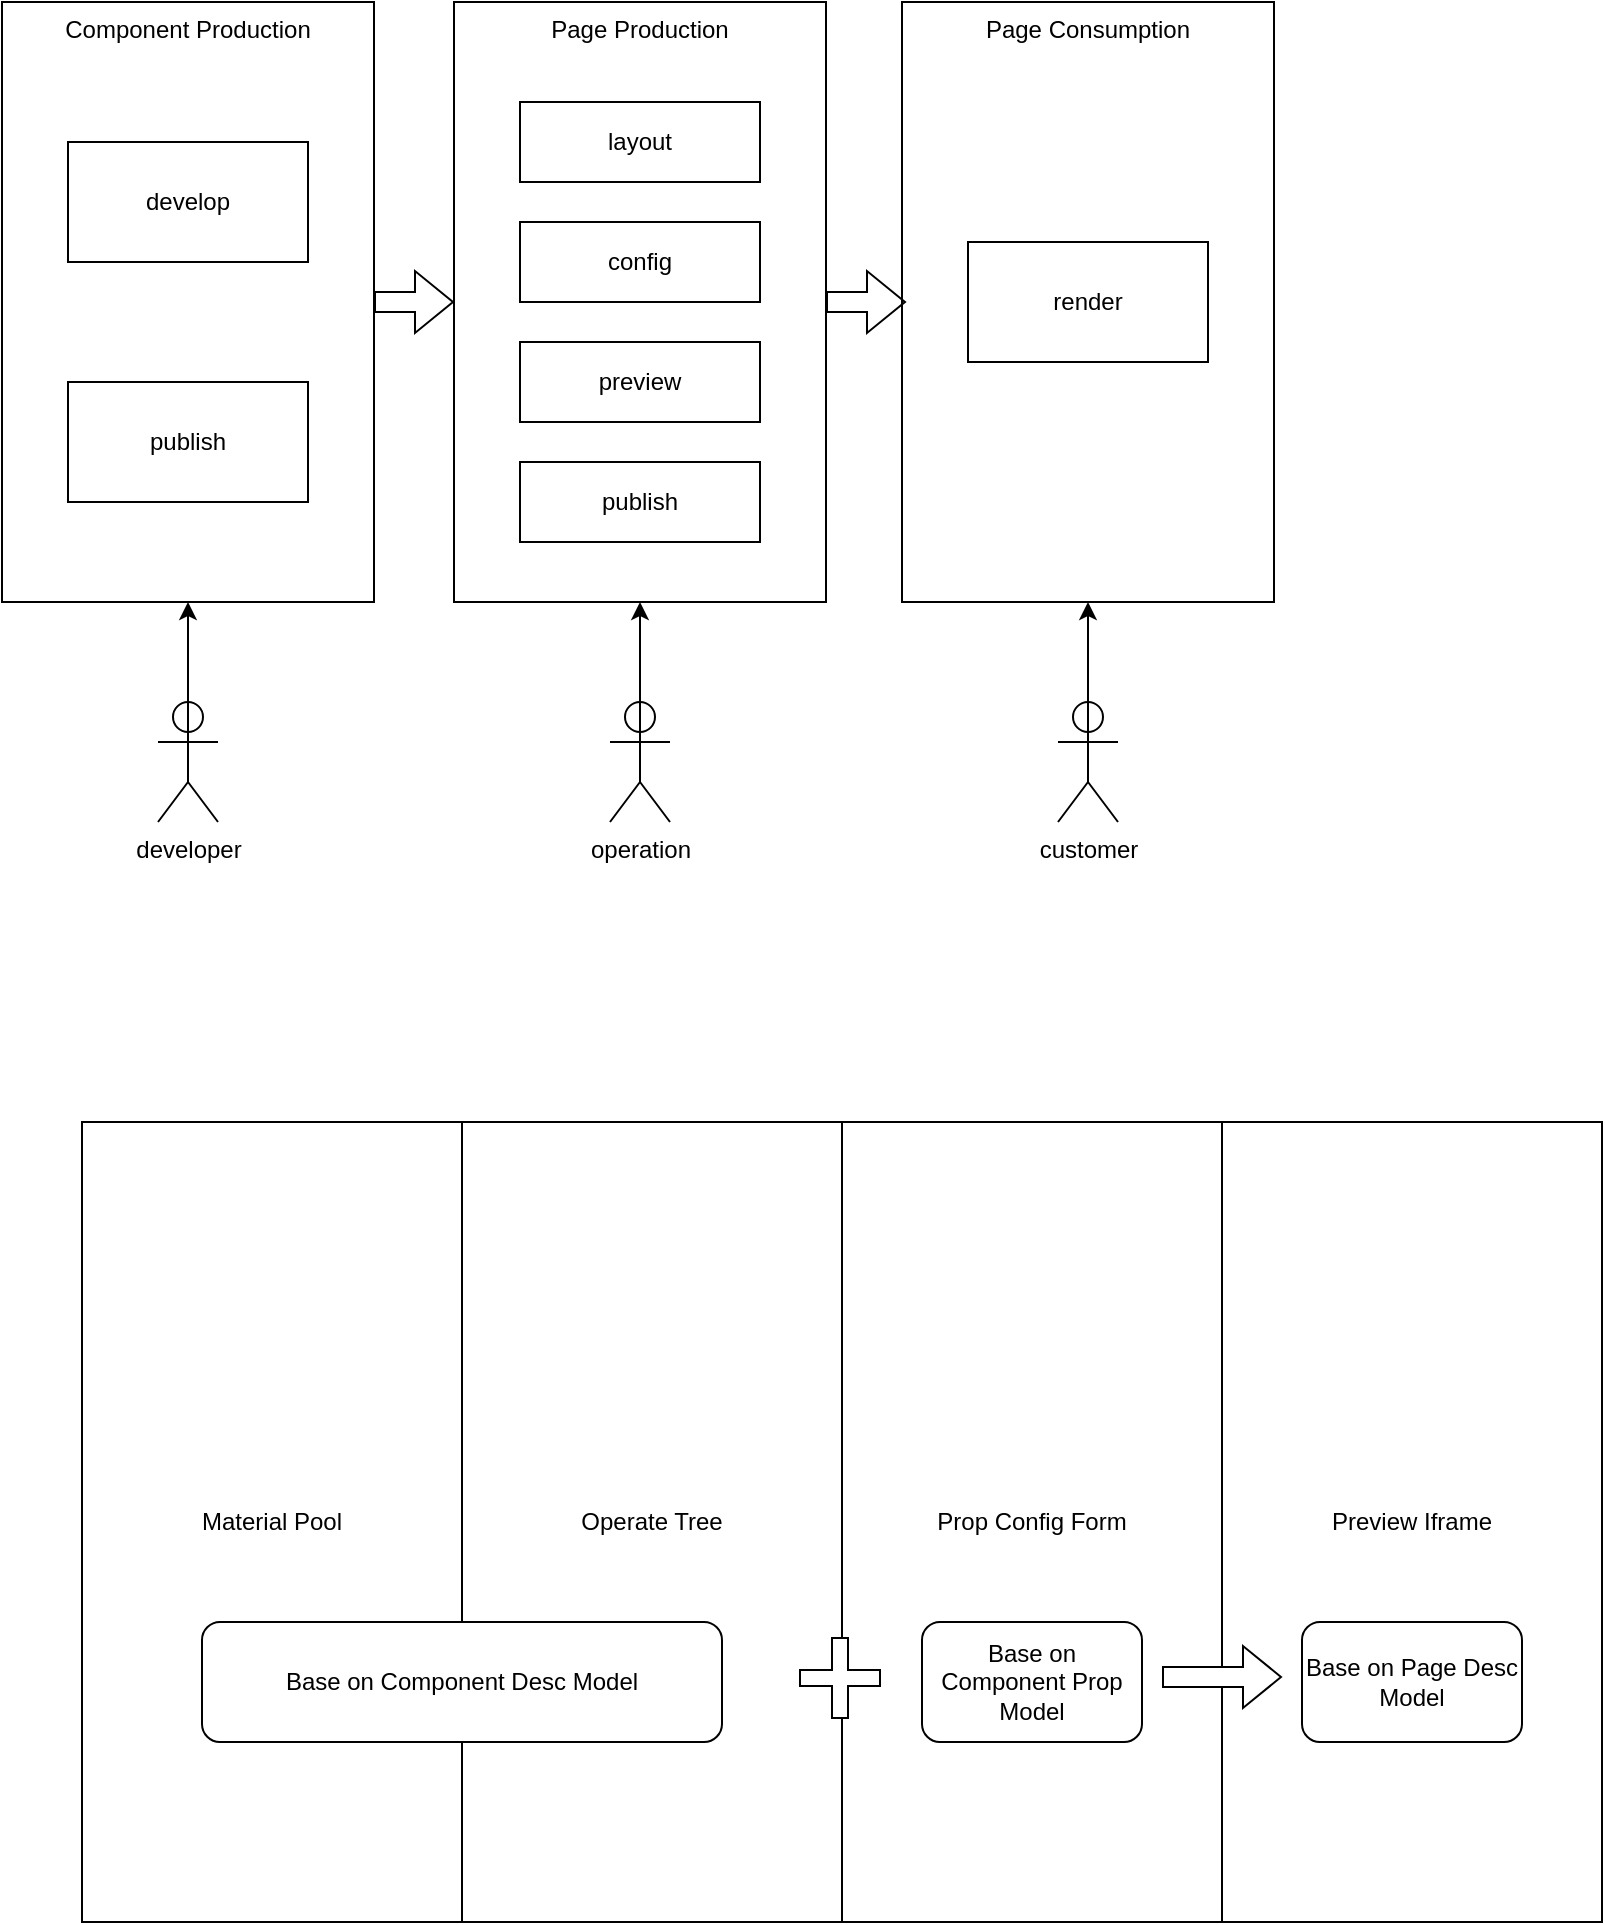 <mxfile version="20.0.4" type="github">
  <diagram id="PCFFjkg9Jv1gXW4gGNiH" name="Page-1">
    <mxGraphModel dx="1186" dy="764" grid="1" gridSize="10" guides="1" tooltips="1" connect="1" arrows="1" fold="1" page="1" pageScale="1" pageWidth="827" pageHeight="1169" math="0" shadow="0">
      <root>
        <mxCell id="0" />
        <mxCell id="1" parent="0" />
        <mxCell id="DFM9-NTpDsd31qXUWvBV-4" value="Component Production" style="rounded=0;whiteSpace=wrap;html=1;verticalAlign=top;" vertex="1" parent="1">
          <mxGeometry x="120" y="160" width="186" height="300" as="geometry" />
        </mxCell>
        <mxCell id="DFM9-NTpDsd31qXUWvBV-5" value="develop" style="rounded=0;whiteSpace=wrap;html=1;" vertex="1" parent="1">
          <mxGeometry x="153" y="230" width="120" height="60" as="geometry" />
        </mxCell>
        <mxCell id="DFM9-NTpDsd31qXUWvBV-6" value="publish" style="rounded=0;whiteSpace=wrap;html=1;" vertex="1" parent="1">
          <mxGeometry x="153" y="350" width="120" height="60" as="geometry" />
        </mxCell>
        <mxCell id="DFM9-NTpDsd31qXUWvBV-8" value="Page Production" style="rounded=0;whiteSpace=wrap;html=1;verticalAlign=top;" vertex="1" parent="1">
          <mxGeometry x="346" y="160" width="186" height="300" as="geometry" />
        </mxCell>
        <mxCell id="DFM9-NTpDsd31qXUWvBV-9" value="Page&amp;nbsp;Consumption" style="rounded=0;whiteSpace=wrap;html=1;verticalAlign=top;" vertex="1" parent="1">
          <mxGeometry x="570" y="160" width="186" height="300" as="geometry" />
        </mxCell>
        <mxCell id="DFM9-NTpDsd31qXUWvBV-10" value="developer" style="shape=umlActor;verticalLabelPosition=bottom;verticalAlign=top;html=1;outlineConnect=0;" vertex="1" parent="1">
          <mxGeometry x="198" y="510" width="30" height="60" as="geometry" />
        </mxCell>
        <mxCell id="DFM9-NTpDsd31qXUWvBV-11" value="operation" style="shape=umlActor;verticalLabelPosition=bottom;verticalAlign=top;html=1;outlineConnect=0;" vertex="1" parent="1">
          <mxGeometry x="424" y="510" width="30" height="60" as="geometry" />
        </mxCell>
        <mxCell id="DFM9-NTpDsd31qXUWvBV-12" value="customer" style="shape=umlActor;verticalLabelPosition=bottom;verticalAlign=top;html=1;outlineConnect=0;" vertex="1" parent="1">
          <mxGeometry x="648" y="510" width="30" height="60" as="geometry" />
        </mxCell>
        <mxCell id="DFM9-NTpDsd31qXUWvBV-15" value="layout" style="rounded=0;whiteSpace=wrap;html=1;" vertex="1" parent="1">
          <mxGeometry x="379" y="210" width="120" height="40" as="geometry" />
        </mxCell>
        <mxCell id="DFM9-NTpDsd31qXUWvBV-16" value="config" style="rounded=0;whiteSpace=wrap;html=1;" vertex="1" parent="1">
          <mxGeometry x="379" y="270" width="120" height="40" as="geometry" />
        </mxCell>
        <mxCell id="DFM9-NTpDsd31qXUWvBV-17" value="preview" style="rounded=0;whiteSpace=wrap;html=1;" vertex="1" parent="1">
          <mxGeometry x="379" y="330" width="120" height="40" as="geometry" />
        </mxCell>
        <mxCell id="DFM9-NTpDsd31qXUWvBV-18" value="publish" style="rounded=0;whiteSpace=wrap;html=1;" vertex="1" parent="1">
          <mxGeometry x="379" y="390" width="120" height="40" as="geometry" />
        </mxCell>
        <mxCell id="DFM9-NTpDsd31qXUWvBV-19" value="render" style="rounded=0;whiteSpace=wrap;html=1;" vertex="1" parent="1">
          <mxGeometry x="603" y="280" width="120" height="60" as="geometry" />
        </mxCell>
        <mxCell id="DFM9-NTpDsd31qXUWvBV-20" value="" style="shape=flexArrow;endArrow=classic;html=1;rounded=0;exitX=1;exitY=0.5;exitDx=0;exitDy=0;entryX=0;entryY=0.5;entryDx=0;entryDy=0;" edge="1" parent="1" source="DFM9-NTpDsd31qXUWvBV-4" target="DFM9-NTpDsd31qXUWvBV-8">
          <mxGeometry width="50" height="50" relative="1" as="geometry">
            <mxPoint x="50" y="390" as="sourcePoint" />
            <mxPoint x="100" y="340" as="targetPoint" />
          </mxGeometry>
        </mxCell>
        <mxCell id="DFM9-NTpDsd31qXUWvBV-21" value="" style="shape=flexArrow;endArrow=classic;html=1;rounded=0;exitX=1;exitY=0.5;exitDx=0;exitDy=0;entryX=0;entryY=0.5;entryDx=0;entryDy=0;" edge="1" parent="1">
          <mxGeometry width="50" height="50" relative="1" as="geometry">
            <mxPoint x="532" y="310" as="sourcePoint" />
            <mxPoint x="572" y="310" as="targetPoint" />
          </mxGeometry>
        </mxCell>
        <mxCell id="DFM9-NTpDsd31qXUWvBV-22" value="" style="endArrow=classic;html=1;rounded=0;exitX=0.5;exitY=0.5;exitDx=0;exitDy=0;exitPerimeter=0;entryX=0.5;entryY=1;entryDx=0;entryDy=0;" edge="1" parent="1" source="DFM9-NTpDsd31qXUWvBV-10" target="DFM9-NTpDsd31qXUWvBV-4">
          <mxGeometry width="50" height="50" relative="1" as="geometry">
            <mxPoint x="300" y="560" as="sourcePoint" />
            <mxPoint x="350" y="510" as="targetPoint" />
          </mxGeometry>
        </mxCell>
        <mxCell id="DFM9-NTpDsd31qXUWvBV-24" value="" style="endArrow=classic;html=1;rounded=0;exitX=0.5;exitY=0.5;exitDx=0;exitDy=0;exitPerimeter=0;entryX=0.5;entryY=1;entryDx=0;entryDy=0;" edge="1" parent="1" source="DFM9-NTpDsd31qXUWvBV-11" target="DFM9-NTpDsd31qXUWvBV-8">
          <mxGeometry width="50" height="50" relative="1" as="geometry">
            <mxPoint x="223" y="550" as="sourcePoint" />
            <mxPoint x="223" y="470" as="targetPoint" />
          </mxGeometry>
        </mxCell>
        <mxCell id="DFM9-NTpDsd31qXUWvBV-25" value="" style="endArrow=classic;html=1;rounded=0;exitX=0.5;exitY=0.5;exitDx=0;exitDy=0;exitPerimeter=0;entryX=0.5;entryY=1;entryDx=0;entryDy=0;" edge="1" parent="1" source="DFM9-NTpDsd31qXUWvBV-12" target="DFM9-NTpDsd31qXUWvBV-9">
          <mxGeometry width="50" height="50" relative="1" as="geometry">
            <mxPoint x="449" y="550" as="sourcePoint" />
            <mxPoint x="449" y="470" as="targetPoint" />
          </mxGeometry>
        </mxCell>
        <mxCell id="DFM9-NTpDsd31qXUWvBV-26" value="" style="rounded=0;whiteSpace=wrap;html=1;" vertex="1" parent="1">
          <mxGeometry x="160" y="720" width="760" height="400" as="geometry" />
        </mxCell>
        <mxCell id="DFM9-NTpDsd31qXUWvBV-27" value="Material Pool" style="rounded=0;whiteSpace=wrap;html=1;" vertex="1" parent="1">
          <mxGeometry x="160" y="720" width="190" height="400" as="geometry" />
        </mxCell>
        <mxCell id="DFM9-NTpDsd31qXUWvBV-28" value="Operate Tree" style="rounded=0;whiteSpace=wrap;html=1;" vertex="1" parent="1">
          <mxGeometry x="350" y="720" width="190" height="400" as="geometry" />
        </mxCell>
        <mxCell id="DFM9-NTpDsd31qXUWvBV-29" value="Prop Config Form" style="rounded=0;whiteSpace=wrap;html=1;" vertex="1" parent="1">
          <mxGeometry x="540" y="720" width="190" height="400" as="geometry" />
        </mxCell>
        <mxCell id="DFM9-NTpDsd31qXUWvBV-30" value="Preview Iframe" style="rounded=0;whiteSpace=wrap;html=1;" vertex="1" parent="1">
          <mxGeometry x="730" y="720" width="190" height="400" as="geometry" />
        </mxCell>
        <mxCell id="DFM9-NTpDsd31qXUWvBV-31" value="Base on Component Desc Model" style="rounded=1;whiteSpace=wrap;html=1;" vertex="1" parent="1">
          <mxGeometry x="220" y="970" width="260" height="60" as="geometry" />
        </mxCell>
        <mxCell id="DFM9-NTpDsd31qXUWvBV-32" value="Base on Component Prop Model" style="rounded=1;whiteSpace=wrap;html=1;" vertex="1" parent="1">
          <mxGeometry x="580" y="970" width="110" height="60" as="geometry" />
        </mxCell>
        <mxCell id="DFM9-NTpDsd31qXUWvBV-33" value="Base on Page Desc Model" style="rounded=1;whiteSpace=wrap;html=1;" vertex="1" parent="1">
          <mxGeometry x="770" y="970" width="110" height="60" as="geometry" />
        </mxCell>
        <mxCell id="DFM9-NTpDsd31qXUWvBV-34" value="" style="shape=cross;whiteSpace=wrap;html=1;" vertex="1" parent="1">
          <mxGeometry x="519" y="978" width="40" height="40" as="geometry" />
        </mxCell>
        <mxCell id="DFM9-NTpDsd31qXUWvBV-35" value="" style="shape=flexArrow;endArrow=classic;html=1;rounded=0;fillColor=#FFFFFF;" edge="1" parent="1">
          <mxGeometry width="50" height="50" relative="1" as="geometry">
            <mxPoint x="700" y="997.5" as="sourcePoint" />
            <mxPoint x="760" y="997.5" as="targetPoint" />
          </mxGeometry>
        </mxCell>
      </root>
    </mxGraphModel>
  </diagram>
</mxfile>
